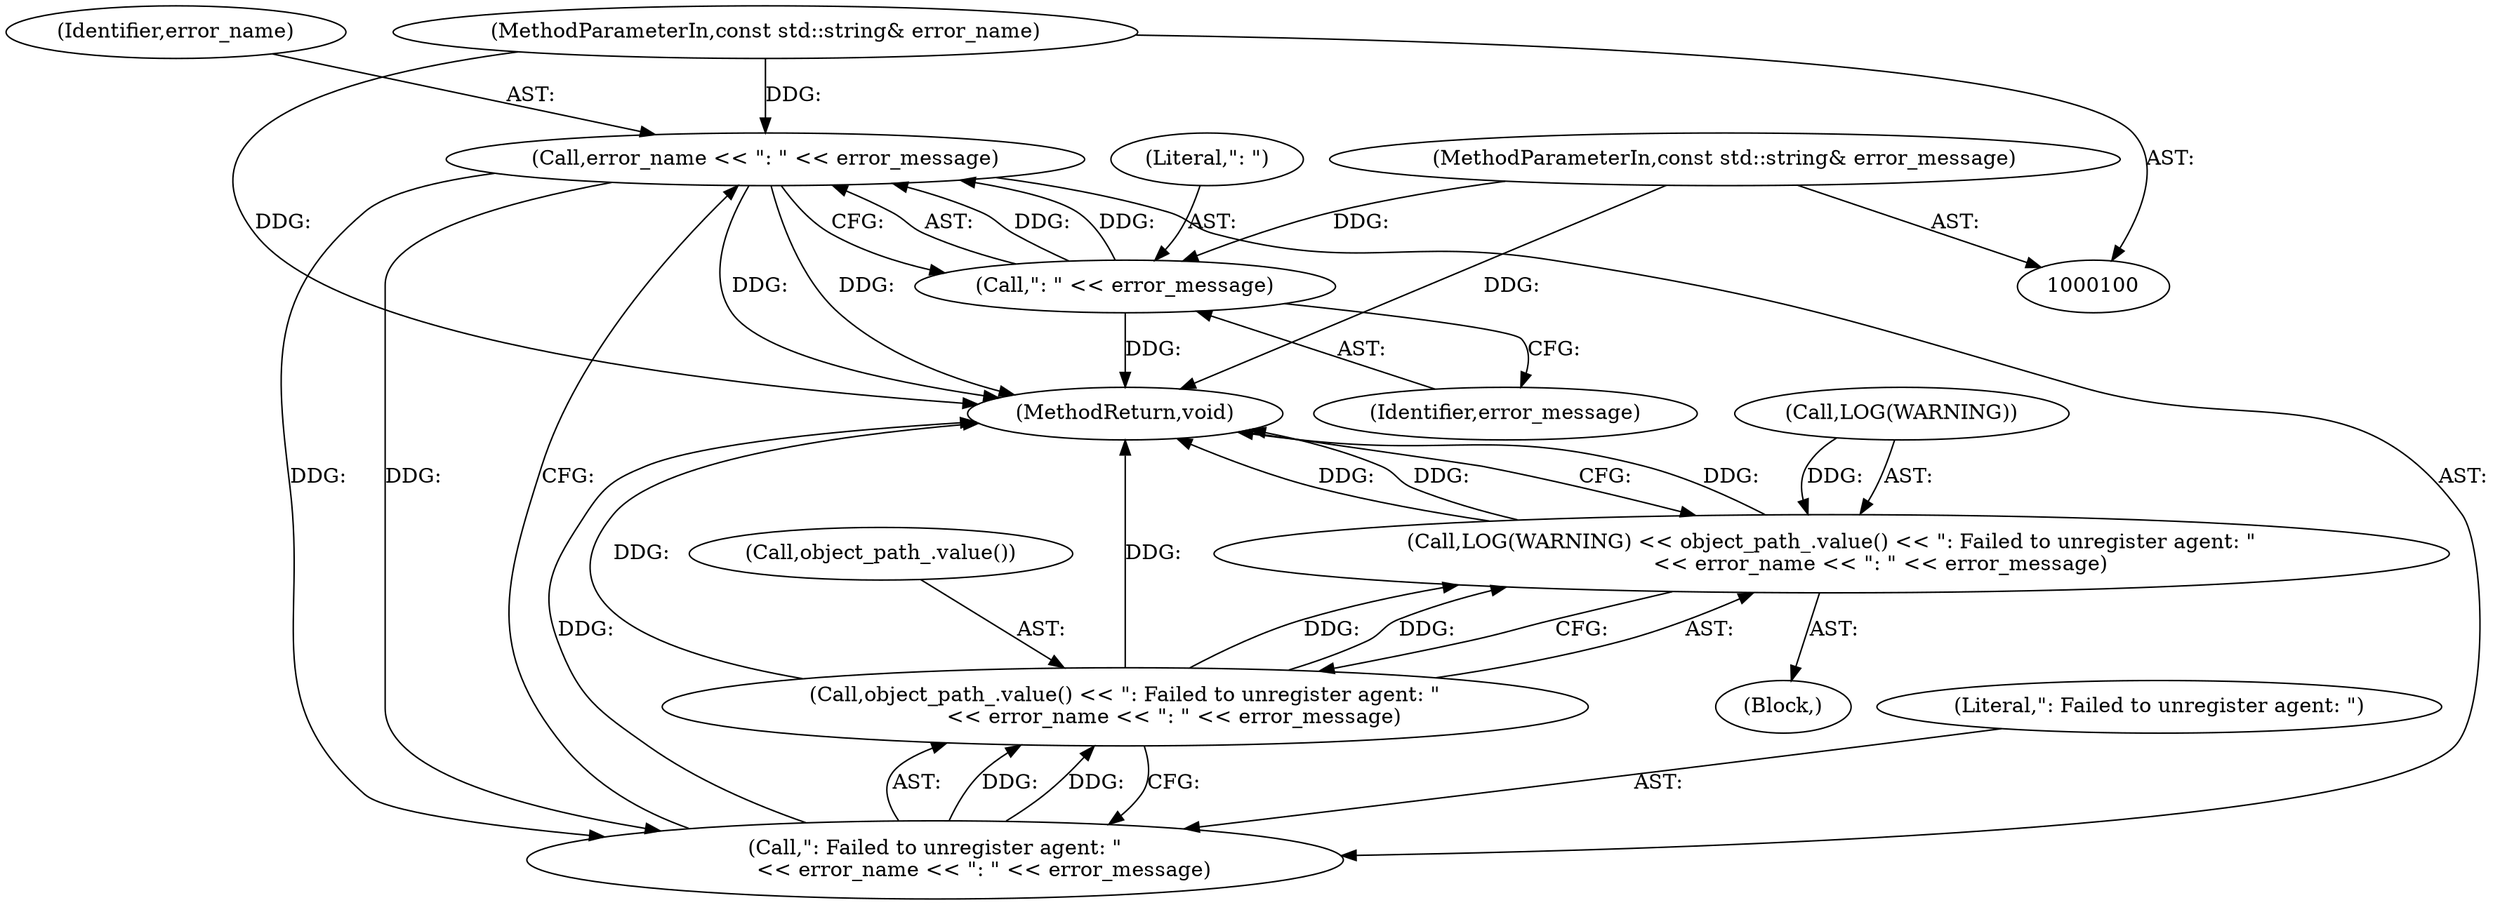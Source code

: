 digraph "1_Chrome_d358f57009b85fb7440208afa5ba87636b491889_17@del" {
"1000111" [label="(Call,error_name << \": \" << error_message)"];
"1000101" [label="(MethodParameterIn,const std::string& error_name)"];
"1000113" [label="(Call,\": \" << error_message)"];
"1000102" [label="(MethodParameterIn,const std::string& error_message)"];
"1000109" [label="(Call,\": Failed to unregister agent: \"\n               << error_name << \": \" << error_message)"];
"1000107" [label="(Call,object_path_.value() << \": Failed to unregister agent: \"\n               << error_name << \": \" << error_message)"];
"1000104" [label="(Call,LOG(WARNING) << object_path_.value() << \": Failed to unregister agent: \"\n               << error_name << \": \" << error_message)"];
"1000115" [label="(Identifier,error_message)"];
"1000102" [label="(MethodParameterIn,const std::string& error_message)"];
"1000105" [label="(Call,LOG(WARNING))"];
"1000111" [label="(Call,error_name << \": \" << error_message)"];
"1000107" [label="(Call,object_path_.value() << \": Failed to unregister agent: \"\n               << error_name << \": \" << error_message)"];
"1000114" [label="(Literal,\": \")"];
"1000103" [label="(Block,)"];
"1000104" [label="(Call,LOG(WARNING) << object_path_.value() << \": Failed to unregister agent: \"\n               << error_name << \": \" << error_message)"];
"1000108" [label="(Call,object_path_.value())"];
"1000113" [label="(Call,\": \" << error_message)"];
"1000109" [label="(Call,\": Failed to unregister agent: \"\n               << error_name << \": \" << error_message)"];
"1000112" [label="(Identifier,error_name)"];
"1000110" [label="(Literal,\": Failed to unregister agent: \")"];
"1000116" [label="(MethodReturn,void)"];
"1000101" [label="(MethodParameterIn,const std::string& error_name)"];
"1000111" -> "1000109"  [label="AST: "];
"1000111" -> "1000113"  [label="CFG: "];
"1000112" -> "1000111"  [label="AST: "];
"1000113" -> "1000111"  [label="AST: "];
"1000109" -> "1000111"  [label="CFG: "];
"1000111" -> "1000116"  [label="DDG: "];
"1000111" -> "1000116"  [label="DDG: "];
"1000111" -> "1000109"  [label="DDG: "];
"1000111" -> "1000109"  [label="DDG: "];
"1000101" -> "1000111"  [label="DDG: "];
"1000113" -> "1000111"  [label="DDG: "];
"1000113" -> "1000111"  [label="DDG: "];
"1000101" -> "1000100"  [label="AST: "];
"1000101" -> "1000116"  [label="DDG: "];
"1000113" -> "1000115"  [label="CFG: "];
"1000114" -> "1000113"  [label="AST: "];
"1000115" -> "1000113"  [label="AST: "];
"1000113" -> "1000116"  [label="DDG: "];
"1000102" -> "1000113"  [label="DDG: "];
"1000102" -> "1000100"  [label="AST: "];
"1000102" -> "1000116"  [label="DDG: "];
"1000109" -> "1000107"  [label="AST: "];
"1000110" -> "1000109"  [label="AST: "];
"1000107" -> "1000109"  [label="CFG: "];
"1000109" -> "1000116"  [label="DDG: "];
"1000109" -> "1000107"  [label="DDG: "];
"1000109" -> "1000107"  [label="DDG: "];
"1000107" -> "1000104"  [label="AST: "];
"1000108" -> "1000107"  [label="AST: "];
"1000104" -> "1000107"  [label="CFG: "];
"1000107" -> "1000116"  [label="DDG: "];
"1000107" -> "1000116"  [label="DDG: "];
"1000107" -> "1000104"  [label="DDG: "];
"1000107" -> "1000104"  [label="DDG: "];
"1000104" -> "1000103"  [label="AST: "];
"1000105" -> "1000104"  [label="AST: "];
"1000116" -> "1000104"  [label="CFG: "];
"1000104" -> "1000116"  [label="DDG: "];
"1000104" -> "1000116"  [label="DDG: "];
"1000104" -> "1000116"  [label="DDG: "];
"1000105" -> "1000104"  [label="DDG: "];
}
